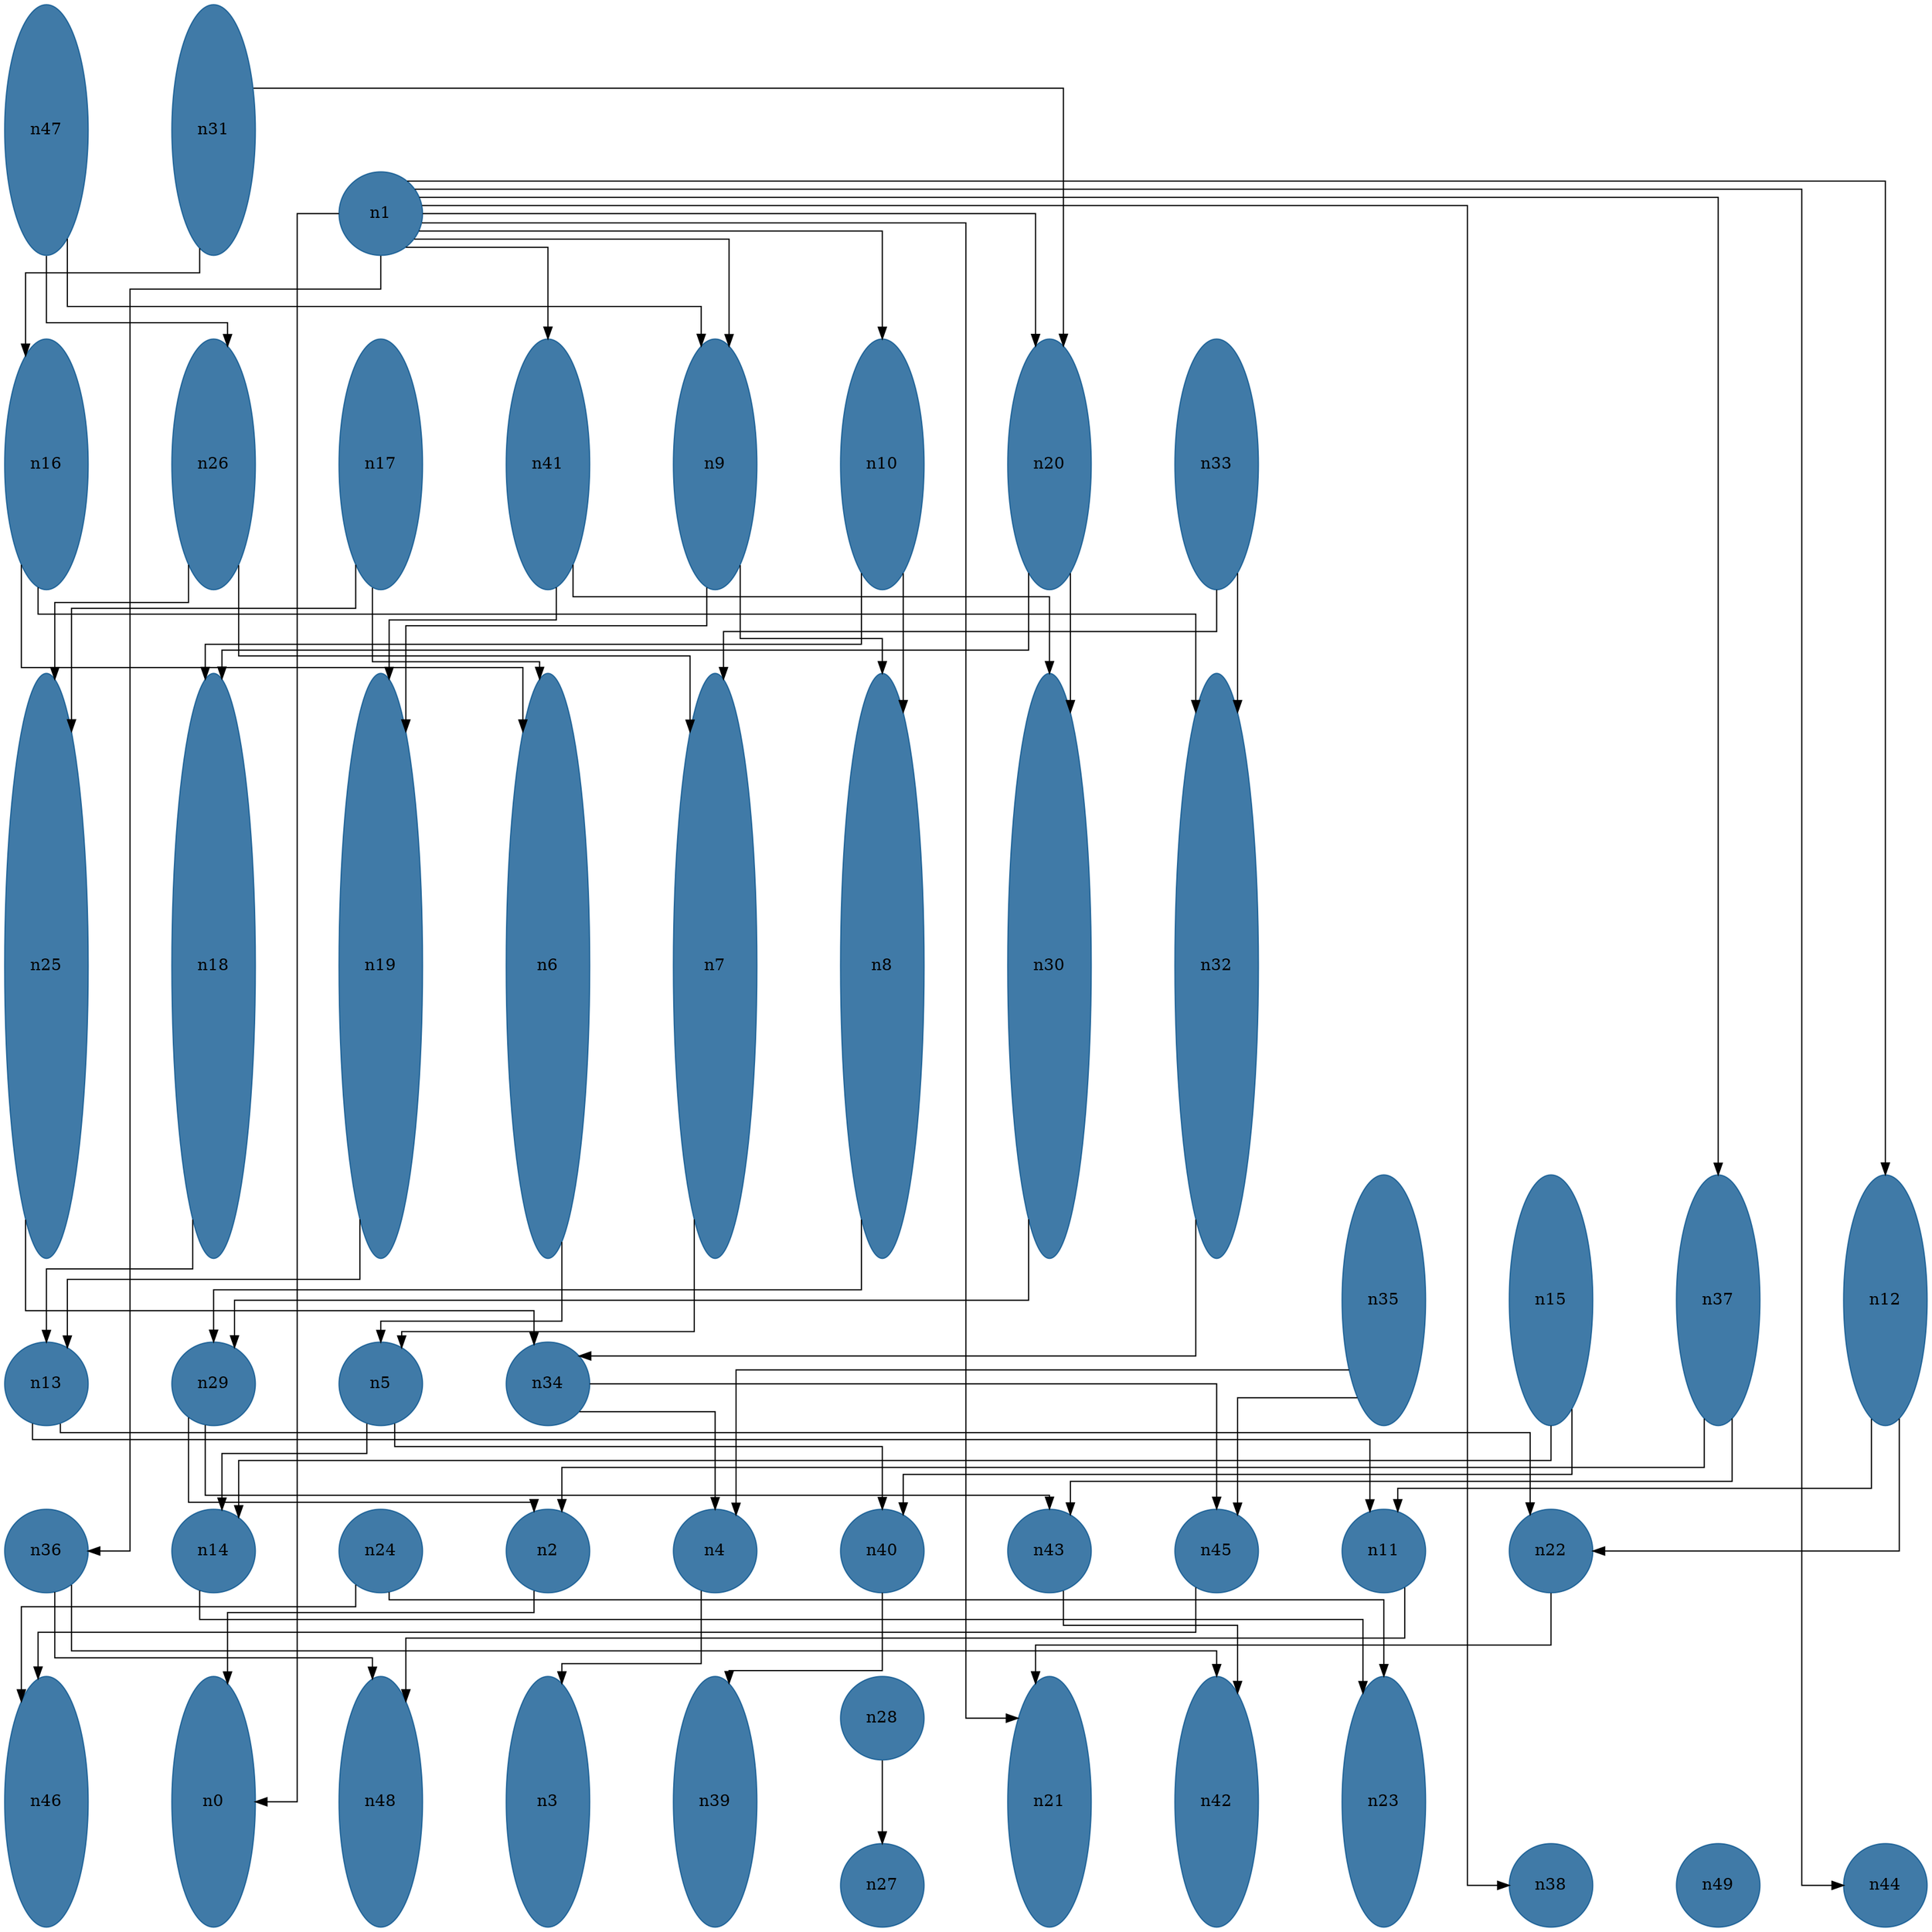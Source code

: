 //do not use DOT to generate pdf use NEATO or FDP
digraph{
layout="neato";
splines="ortho";
n47[shape="ellipse", style="filled", color="#004E8ABF", pos="0,23!", height="3", width="1"];
n47 -> n26;
n47 -> n9;
n31[shape="ellipse", style="filled", color="#004E8ABF", pos="2,23!", height="3", width="1"];
n31 -> n16;
n31 -> n20;
n1[shape="ellipse", style="filled", color="#004E8ABF", pos="4,22!", height="1", width="1"];
n1 -> n36;
n1 -> n0;
n1 -> n38;
n1 -> n37;
n1 -> n41;
n1 -> n9;
n1 -> n10;
n1 -> n21;
n1 -> n20;
n1 -> n12;
n1 -> n44;
n16[shape="ellipse", style="filled", color="#004E8ABF", pos="0,19!", height="3", width="1"];
n16 -> n6;
n16 -> n32;
n26[shape="ellipse", style="filled", color="#004E8ABF", pos="2,19!", height="3", width="1"];
n26 -> n25;
n26 -> n7;
n17[shape="ellipse", style="filled", color="#004E8ABF", pos="4,19!", height="3", width="1"];
n17 -> n25;
n17 -> n6;
n41[shape="ellipse", style="filled", color="#004E8ABF", pos="6,19!", height="3", width="1"];
n41 -> n19;
n41 -> n30;
n9[shape="ellipse", style="filled", color="#004E8ABF", pos="8,19!", height="3", width="1"];
n9 -> n19;
n9 -> n8;
n10[shape="ellipse", style="filled", color="#004E8ABF", pos="10,19!", height="3", width="1"];
n10 -> n18;
n10 -> n8;
n20[shape="ellipse", style="filled", color="#004E8ABF", pos="12,19!", height="3", width="1"];
n20 -> n18;
n20 -> n30;
n33[shape="ellipse", style="filled", color="#004E8ABF", pos="14,19!", height="3", width="1"];
n33 -> n7;
n33 -> n32;
n25[shape="ellipse", style="filled", color="#004E8ABF", pos="0,13!", height="7", width="1"];
n25 -> n34;
n18[shape="ellipse", style="filled", color="#004E8ABF", pos="2,13!", height="7", width="1"];
n18 -> n13;
n19[shape="ellipse", style="filled", color="#004E8ABF", pos="4,13!", height="7", width="1"];
n19 -> n13;
n6[shape="ellipse", style="filled", color="#004E8ABF", pos="6,13!", height="7", width="1"];
n6 -> n5;
n7[shape="ellipse", style="filled", color="#004E8ABF", pos="8,13!", height="7", width="1"];
n7 -> n5;
n8[shape="ellipse", style="filled", color="#004E8ABF", pos="10,13!", height="7", width="1"];
n8 -> n29;
n30[shape="ellipse", style="filled", color="#004E8ABF", pos="12,13!", height="7", width="1"];
n30 -> n29;
n32[shape="ellipse", style="filled", color="#004E8ABF", pos="14,13!", height="7", width="1"];
n32 -> n34;
n35[shape="ellipse", style="filled", color="#004E8ABF", pos="16,9!", height="3", width="1"];
n35 -> n4;
n35 -> n45;
n15[shape="ellipse", style="filled", color="#004E8ABF", pos="18,9!", height="3", width="1"];
n15 -> n14;
n15 -> n40;
n37[shape="ellipse", style="filled", color="#004E8ABF", pos="20,9!", height="3", width="1"];
n37 -> n2;
n37 -> n43;
n12[shape="ellipse", style="filled", color="#004E8ABF", pos="22,9!", height="3", width="1"];
n12 -> n11;
n12 -> n22;
n13[shape="ellipse", style="filled", color="#004E8ABF", pos="0,8!", height="1", width="1"];
n13 -> n11;
n13 -> n22;
n29[shape="ellipse", style="filled", color="#004E8ABF", pos="2,8!", height="1", width="1"];
n29 -> n2;
n29 -> n43;
n5[shape="ellipse", style="filled", color="#004E8ABF", pos="4,8!", height="1", width="1"];
n5 -> n14;
n5 -> n40;
n34[shape="ellipse", style="filled", color="#004E8ABF", pos="6,8!", height="1", width="1"];
n34 -> n4;
n34 -> n45;
n36[shape="ellipse", style="filled", color="#004E8ABF", pos="0,6!", height="1", width="1"];
n36 -> n48;
n36 -> n42;
n14[shape="ellipse", style="filled", color="#004E8ABF", pos="2,6!", height="1", width="1"];
n14 -> n23;
n24[shape="ellipse", style="filled", color="#004E8ABF", pos="4,6!", height="1", width="1"];
n24 -> n46;
n24 -> n23;
n2[shape="ellipse", style="filled", color="#004E8ABF", pos="6,6!", height="1", width="1"];
n2 -> n0;
n4[shape="ellipse", style="filled", color="#004E8ABF", pos="8,6!", height="1", width="1"];
n4 -> n3;
n40[shape="ellipse", style="filled", color="#004E8ABF", pos="10,6!", height="1", width="1"];
n40 -> n39;
n43[shape="ellipse", style="filled", color="#004E8ABF", pos="12,6!", height="1", width="1"];
n43 -> n42;
n45[shape="ellipse", style="filled", color="#004E8ABF", pos="14,6!", height="1", width="1"];
n45 -> n46;
n11[shape="ellipse", style="filled", color="#004E8ABF", pos="16,6!", height="1", width="1"];
n11 -> n48;
n22[shape="ellipse", style="filled", color="#004E8ABF", pos="18,6!", height="1", width="1"];
n22 -> n21;
n46[shape="ellipse", style="filled", color="#004E8ABF", pos="0,3!", height="3", width="1"];
n0[shape="ellipse", style="filled", color="#004E8ABF", pos="2,3!", height="3", width="1"];
n48[shape="ellipse", style="filled", color="#004E8ABF", pos="4,3!", height="3", width="1"];
n3[shape="ellipse", style="filled", color="#004E8ABF", pos="6,3!", height="3", width="1"];
n39[shape="ellipse", style="filled", color="#004E8ABF", pos="8,3!", height="3", width="1"];
n28[shape="ellipse", style="filled", color="#004E8ABF", pos="10,4!", height="1", width="1"];
n28 -> n27;
n21[shape="ellipse", style="filled", color="#004E8ABF", pos="12,3!", height="3", width="1"];
n42[shape="ellipse", style="filled", color="#004E8ABF", pos="14,3!", height="3", width="1"];
n23[shape="ellipse", style="filled", color="#004E8ABF", pos="16,3!", height="3", width="1"];
n27[shape="ellipse", style="filled", color="#004E8ABF", pos="10,2!", height="1", width="1"];
n38[shape="ellipse", style="filled", color="#004E8ABF", pos="18,2!", height="1", width="1"];
n49[shape="ellipse", style="filled", color="#004E8ABF", pos="20,2!", height="1", width="1"];
n44[shape="ellipse", style="filled", color="#004E8ABF", pos="22,2!", height="1", width="1"];
}